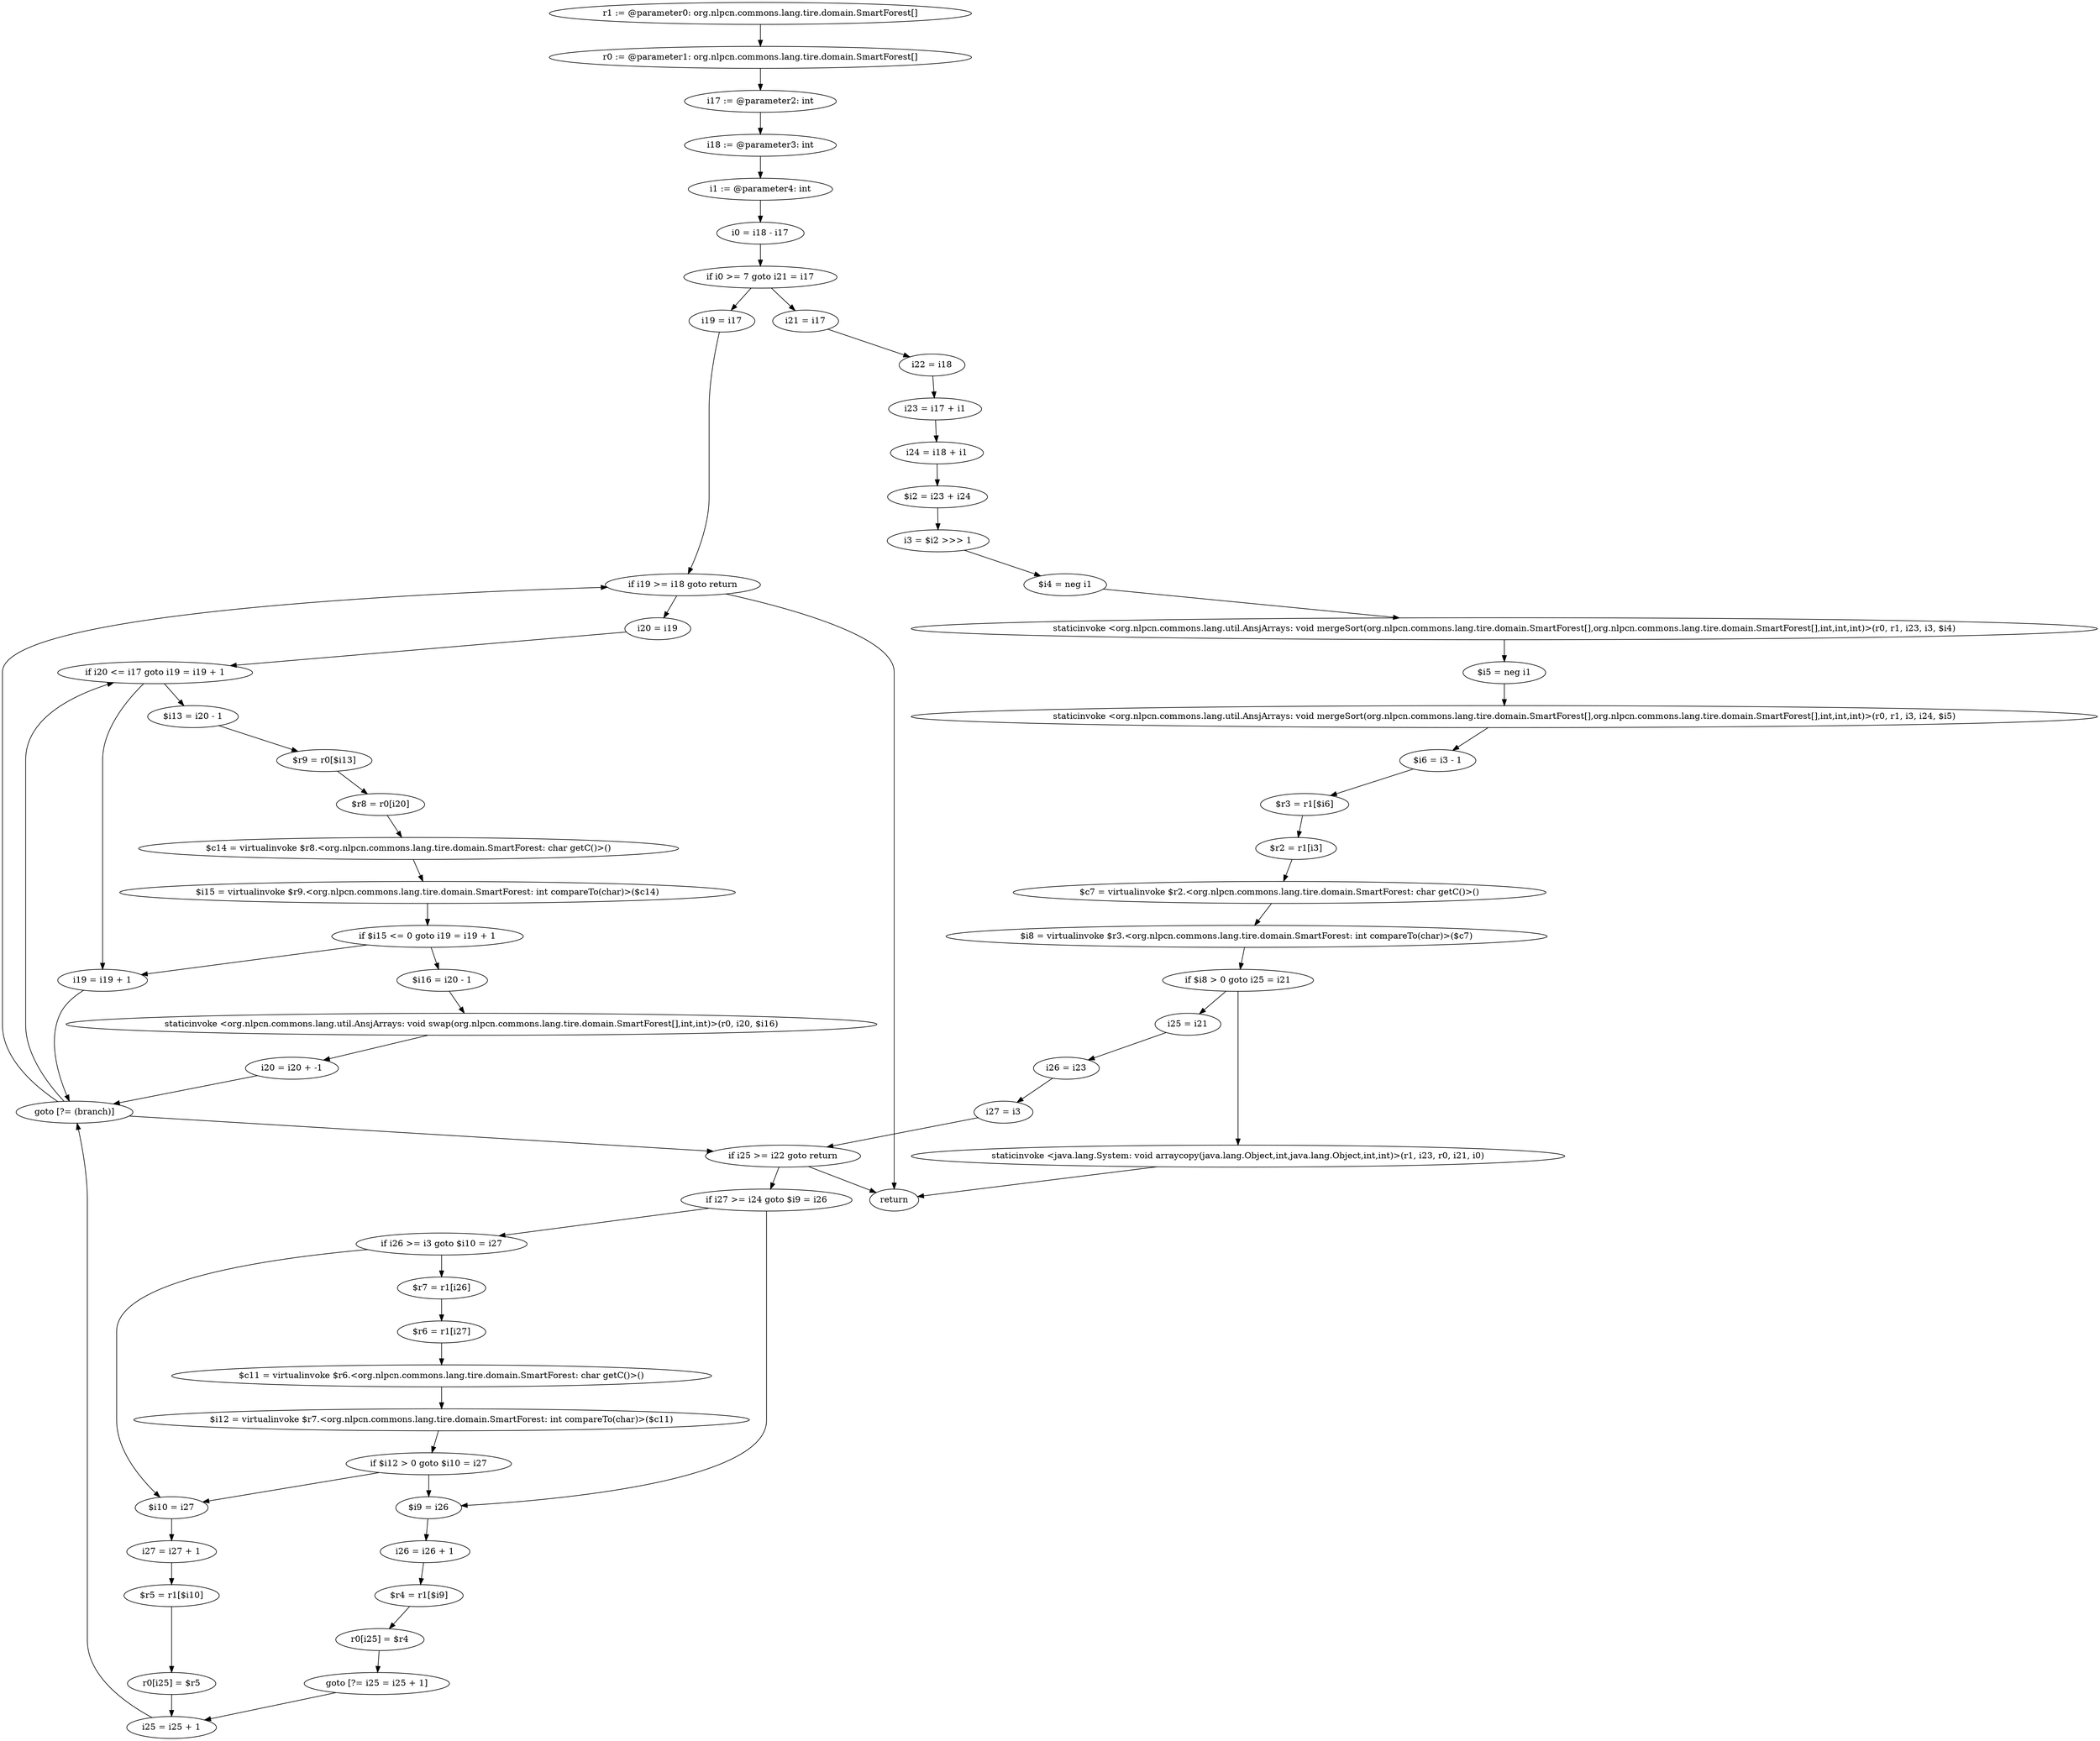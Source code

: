 digraph "unitGraph" {
    "r1 := @parameter0: org.nlpcn.commons.lang.tire.domain.SmartForest[]"
    "r0 := @parameter1: org.nlpcn.commons.lang.tire.domain.SmartForest[]"
    "i17 := @parameter2: int"
    "i18 := @parameter3: int"
    "i1 := @parameter4: int"
    "i0 = i18 - i17"
    "if i0 >= 7 goto i21 = i17"
    "i19 = i17"
    "if i19 >= i18 goto return"
    "i20 = i19"
    "if i20 <= i17 goto i19 = i19 + 1"
    "$i13 = i20 - 1"
    "$r9 = r0[$i13]"
    "$r8 = r0[i20]"
    "$c14 = virtualinvoke $r8.<org.nlpcn.commons.lang.tire.domain.SmartForest: char getC()>()"
    "$i15 = virtualinvoke $r9.<org.nlpcn.commons.lang.tire.domain.SmartForest: int compareTo(char)>($c14)"
    "if $i15 <= 0 goto i19 = i19 + 1"
    "$i16 = i20 - 1"
    "staticinvoke <org.nlpcn.commons.lang.util.AnsjArrays: void swap(org.nlpcn.commons.lang.tire.domain.SmartForest[],int,int)>(r0, i20, $i16)"
    "i20 = i20 + -1"
    "goto [?= (branch)]"
    "i19 = i19 + 1"
    "return"
    "i21 = i17"
    "i22 = i18"
    "i23 = i17 + i1"
    "i24 = i18 + i1"
    "$i2 = i23 + i24"
    "i3 = $i2 >>> 1"
    "$i4 = neg i1"
    "staticinvoke <org.nlpcn.commons.lang.util.AnsjArrays: void mergeSort(org.nlpcn.commons.lang.tire.domain.SmartForest[],org.nlpcn.commons.lang.tire.domain.SmartForest[],int,int,int)>(r0, r1, i23, i3, $i4)"
    "$i5 = neg i1"
    "staticinvoke <org.nlpcn.commons.lang.util.AnsjArrays: void mergeSort(org.nlpcn.commons.lang.tire.domain.SmartForest[],org.nlpcn.commons.lang.tire.domain.SmartForest[],int,int,int)>(r0, r1, i3, i24, $i5)"
    "$i6 = i3 - 1"
    "$r3 = r1[$i6]"
    "$r2 = r1[i3]"
    "$c7 = virtualinvoke $r2.<org.nlpcn.commons.lang.tire.domain.SmartForest: char getC()>()"
    "$i8 = virtualinvoke $r3.<org.nlpcn.commons.lang.tire.domain.SmartForest: int compareTo(char)>($c7)"
    "if $i8 > 0 goto i25 = i21"
    "staticinvoke <java.lang.System: void arraycopy(java.lang.Object,int,java.lang.Object,int,int)>(r1, i23, r0, i21, i0)"
    "i25 = i21"
    "i26 = i23"
    "i27 = i3"
    "if i25 >= i22 goto return"
    "if i27 >= i24 goto $i9 = i26"
    "if i26 >= i3 goto $i10 = i27"
    "$r7 = r1[i26]"
    "$r6 = r1[i27]"
    "$c11 = virtualinvoke $r6.<org.nlpcn.commons.lang.tire.domain.SmartForest: char getC()>()"
    "$i12 = virtualinvoke $r7.<org.nlpcn.commons.lang.tire.domain.SmartForest: int compareTo(char)>($c11)"
    "if $i12 > 0 goto $i10 = i27"
    "$i9 = i26"
    "i26 = i26 + 1"
    "$r4 = r1[$i9]"
    "r0[i25] = $r4"
    "goto [?= i25 = i25 + 1]"
    "$i10 = i27"
    "i27 = i27 + 1"
    "$r5 = r1[$i10]"
    "r0[i25] = $r5"
    "i25 = i25 + 1"
    "r1 := @parameter0: org.nlpcn.commons.lang.tire.domain.SmartForest[]"->"r0 := @parameter1: org.nlpcn.commons.lang.tire.domain.SmartForest[]";
    "r0 := @parameter1: org.nlpcn.commons.lang.tire.domain.SmartForest[]"->"i17 := @parameter2: int";
    "i17 := @parameter2: int"->"i18 := @parameter3: int";
    "i18 := @parameter3: int"->"i1 := @parameter4: int";
    "i1 := @parameter4: int"->"i0 = i18 - i17";
    "i0 = i18 - i17"->"if i0 >= 7 goto i21 = i17";
    "if i0 >= 7 goto i21 = i17"->"i19 = i17";
    "if i0 >= 7 goto i21 = i17"->"i21 = i17";
    "i19 = i17"->"if i19 >= i18 goto return";
    "if i19 >= i18 goto return"->"i20 = i19";
    "if i19 >= i18 goto return"->"return";
    "i20 = i19"->"if i20 <= i17 goto i19 = i19 + 1";
    "if i20 <= i17 goto i19 = i19 + 1"->"$i13 = i20 - 1";
    "if i20 <= i17 goto i19 = i19 + 1"->"i19 = i19 + 1";
    "$i13 = i20 - 1"->"$r9 = r0[$i13]";
    "$r9 = r0[$i13]"->"$r8 = r0[i20]";
    "$r8 = r0[i20]"->"$c14 = virtualinvoke $r8.<org.nlpcn.commons.lang.tire.domain.SmartForest: char getC()>()";
    "$c14 = virtualinvoke $r8.<org.nlpcn.commons.lang.tire.domain.SmartForest: char getC()>()"->"$i15 = virtualinvoke $r9.<org.nlpcn.commons.lang.tire.domain.SmartForest: int compareTo(char)>($c14)";
    "$i15 = virtualinvoke $r9.<org.nlpcn.commons.lang.tire.domain.SmartForest: int compareTo(char)>($c14)"->"if $i15 <= 0 goto i19 = i19 + 1";
    "if $i15 <= 0 goto i19 = i19 + 1"->"$i16 = i20 - 1";
    "if $i15 <= 0 goto i19 = i19 + 1"->"i19 = i19 + 1";
    "$i16 = i20 - 1"->"staticinvoke <org.nlpcn.commons.lang.util.AnsjArrays: void swap(org.nlpcn.commons.lang.tire.domain.SmartForest[],int,int)>(r0, i20, $i16)";
    "staticinvoke <org.nlpcn.commons.lang.util.AnsjArrays: void swap(org.nlpcn.commons.lang.tire.domain.SmartForest[],int,int)>(r0, i20, $i16)"->"i20 = i20 + -1";
    "i20 = i20 + -1"->"goto [?= (branch)]";
    "goto [?= (branch)]"->"if i20 <= i17 goto i19 = i19 + 1";
    "i19 = i19 + 1"->"goto [?= (branch)]";
    "goto [?= (branch)]"->"if i19 >= i18 goto return";
    "i21 = i17"->"i22 = i18";
    "i22 = i18"->"i23 = i17 + i1";
    "i23 = i17 + i1"->"i24 = i18 + i1";
    "i24 = i18 + i1"->"$i2 = i23 + i24";
    "$i2 = i23 + i24"->"i3 = $i2 >>> 1";
    "i3 = $i2 >>> 1"->"$i4 = neg i1";
    "$i4 = neg i1"->"staticinvoke <org.nlpcn.commons.lang.util.AnsjArrays: void mergeSort(org.nlpcn.commons.lang.tire.domain.SmartForest[],org.nlpcn.commons.lang.tire.domain.SmartForest[],int,int,int)>(r0, r1, i23, i3, $i4)";
    "staticinvoke <org.nlpcn.commons.lang.util.AnsjArrays: void mergeSort(org.nlpcn.commons.lang.tire.domain.SmartForest[],org.nlpcn.commons.lang.tire.domain.SmartForest[],int,int,int)>(r0, r1, i23, i3, $i4)"->"$i5 = neg i1";
    "$i5 = neg i1"->"staticinvoke <org.nlpcn.commons.lang.util.AnsjArrays: void mergeSort(org.nlpcn.commons.lang.tire.domain.SmartForest[],org.nlpcn.commons.lang.tire.domain.SmartForest[],int,int,int)>(r0, r1, i3, i24, $i5)";
    "staticinvoke <org.nlpcn.commons.lang.util.AnsjArrays: void mergeSort(org.nlpcn.commons.lang.tire.domain.SmartForest[],org.nlpcn.commons.lang.tire.domain.SmartForest[],int,int,int)>(r0, r1, i3, i24, $i5)"->"$i6 = i3 - 1";
    "$i6 = i3 - 1"->"$r3 = r1[$i6]";
    "$r3 = r1[$i6]"->"$r2 = r1[i3]";
    "$r2 = r1[i3]"->"$c7 = virtualinvoke $r2.<org.nlpcn.commons.lang.tire.domain.SmartForest: char getC()>()";
    "$c7 = virtualinvoke $r2.<org.nlpcn.commons.lang.tire.domain.SmartForest: char getC()>()"->"$i8 = virtualinvoke $r3.<org.nlpcn.commons.lang.tire.domain.SmartForest: int compareTo(char)>($c7)";
    "$i8 = virtualinvoke $r3.<org.nlpcn.commons.lang.tire.domain.SmartForest: int compareTo(char)>($c7)"->"if $i8 > 0 goto i25 = i21";
    "if $i8 > 0 goto i25 = i21"->"staticinvoke <java.lang.System: void arraycopy(java.lang.Object,int,java.lang.Object,int,int)>(r1, i23, r0, i21, i0)";
    "if $i8 > 0 goto i25 = i21"->"i25 = i21";
    "staticinvoke <java.lang.System: void arraycopy(java.lang.Object,int,java.lang.Object,int,int)>(r1, i23, r0, i21, i0)"->"return";
    "i25 = i21"->"i26 = i23";
    "i26 = i23"->"i27 = i3";
    "i27 = i3"->"if i25 >= i22 goto return";
    "if i25 >= i22 goto return"->"if i27 >= i24 goto $i9 = i26";
    "if i25 >= i22 goto return"->"return";
    "if i27 >= i24 goto $i9 = i26"->"if i26 >= i3 goto $i10 = i27";
    "if i27 >= i24 goto $i9 = i26"->"$i9 = i26";
    "if i26 >= i3 goto $i10 = i27"->"$r7 = r1[i26]";
    "if i26 >= i3 goto $i10 = i27"->"$i10 = i27";
    "$r7 = r1[i26]"->"$r6 = r1[i27]";
    "$r6 = r1[i27]"->"$c11 = virtualinvoke $r6.<org.nlpcn.commons.lang.tire.domain.SmartForest: char getC()>()";
    "$c11 = virtualinvoke $r6.<org.nlpcn.commons.lang.tire.domain.SmartForest: char getC()>()"->"$i12 = virtualinvoke $r7.<org.nlpcn.commons.lang.tire.domain.SmartForest: int compareTo(char)>($c11)";
    "$i12 = virtualinvoke $r7.<org.nlpcn.commons.lang.tire.domain.SmartForest: int compareTo(char)>($c11)"->"if $i12 > 0 goto $i10 = i27";
    "if $i12 > 0 goto $i10 = i27"->"$i9 = i26";
    "if $i12 > 0 goto $i10 = i27"->"$i10 = i27";
    "$i9 = i26"->"i26 = i26 + 1";
    "i26 = i26 + 1"->"$r4 = r1[$i9]";
    "$r4 = r1[$i9]"->"r0[i25] = $r4";
    "r0[i25] = $r4"->"goto [?= i25 = i25 + 1]";
    "goto [?= i25 = i25 + 1]"->"i25 = i25 + 1";
    "$i10 = i27"->"i27 = i27 + 1";
    "i27 = i27 + 1"->"$r5 = r1[$i10]";
    "$r5 = r1[$i10]"->"r0[i25] = $r5";
    "r0[i25] = $r5"->"i25 = i25 + 1";
    "i25 = i25 + 1"->"goto [?= (branch)]";
    "goto [?= (branch)]"->"if i25 >= i22 goto return";
}
